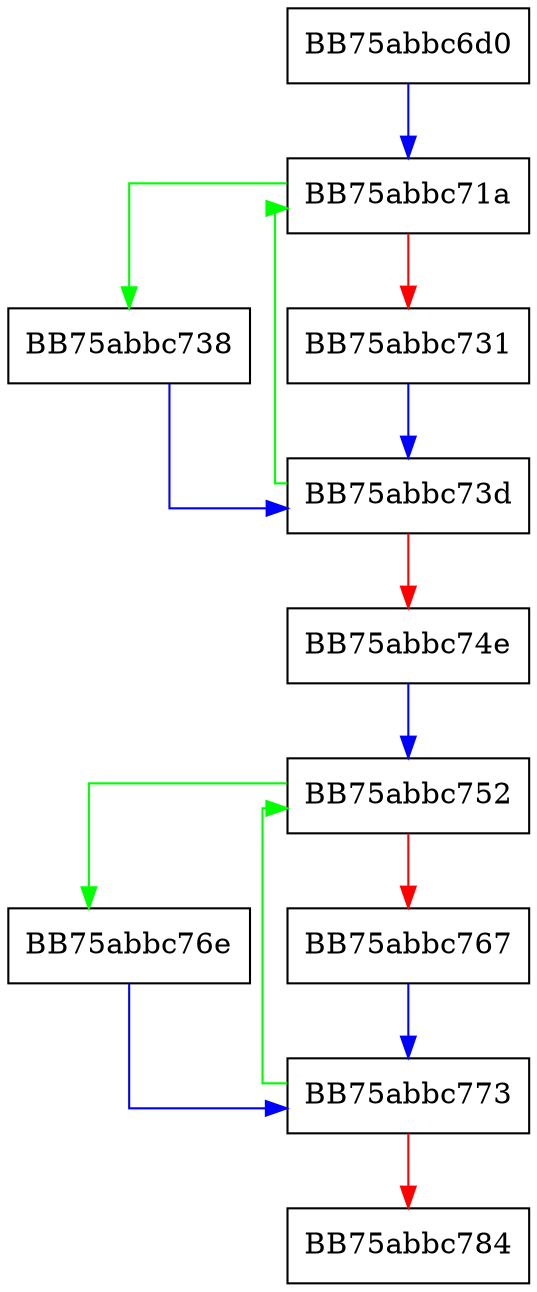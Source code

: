 digraph MMX4_phsubsw {
  node [shape="box"];
  graph [splines=ortho];
  BB75abbc6d0 -> BB75abbc71a [color="blue"];
  BB75abbc71a -> BB75abbc738 [color="green"];
  BB75abbc71a -> BB75abbc731 [color="red"];
  BB75abbc731 -> BB75abbc73d [color="blue"];
  BB75abbc738 -> BB75abbc73d [color="blue"];
  BB75abbc73d -> BB75abbc71a [color="green"];
  BB75abbc73d -> BB75abbc74e [color="red"];
  BB75abbc74e -> BB75abbc752 [color="blue"];
  BB75abbc752 -> BB75abbc76e [color="green"];
  BB75abbc752 -> BB75abbc767 [color="red"];
  BB75abbc767 -> BB75abbc773 [color="blue"];
  BB75abbc76e -> BB75abbc773 [color="blue"];
  BB75abbc773 -> BB75abbc752 [color="green"];
  BB75abbc773 -> BB75abbc784 [color="red"];
}